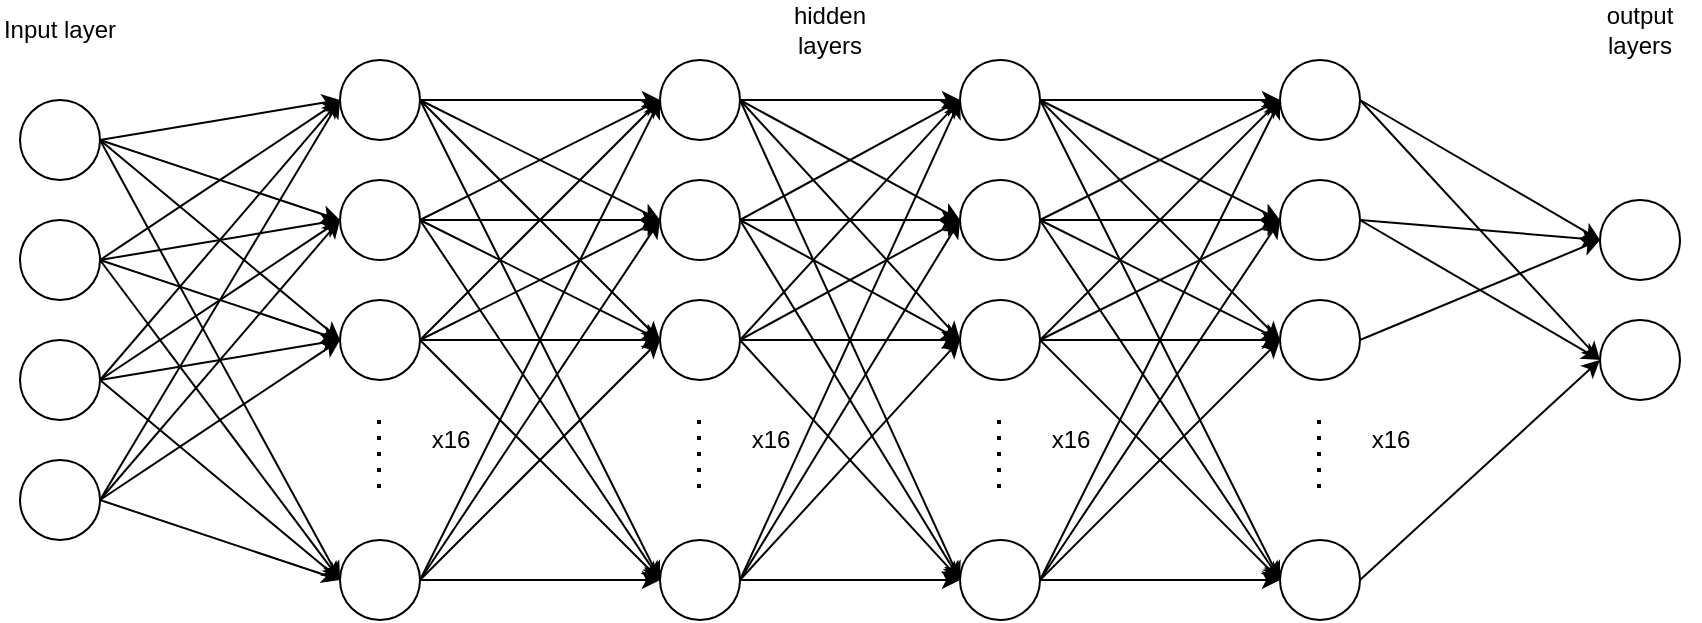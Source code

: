 <mxfile version="15.7.3" type="device"><diagram id="FL0u1TOoSRPYwoN-FKEf" name="Page-1"><mxGraphModel dx="1422" dy="754" grid="1" gridSize="10" guides="1" tooltips="1" connect="1" arrows="1" fold="1" page="1" pageScale="1" pageWidth="850" pageHeight="1100" math="0" shadow="0"><root><mxCell id="0"/><mxCell id="1" parent="0"/><mxCell id="JN6pIF9Hp6iI4DqIHqaq-28" style="edgeStyle=orthogonalEdgeStyle;rounded=0;orthogonalLoop=1;jettySize=auto;html=1;exitX=1;exitY=0.5;exitDx=0;exitDy=0;entryX=0;entryY=0.5;entryDx=0;entryDy=0;" edge="1" parent="1" source="JN6pIF9Hp6iI4DqIHqaq-1" target="JN6pIF9Hp6iI4DqIHqaq-6"><mxGeometry relative="1" as="geometry"/></mxCell><mxCell id="JN6pIF9Hp6iI4DqIHqaq-29" style="rounded=0;orthogonalLoop=1;jettySize=auto;html=1;exitX=1;exitY=0.5;exitDx=0;exitDy=0;entryX=0;entryY=0.5;entryDx=0;entryDy=0;" edge="1" parent="1" source="JN6pIF9Hp6iI4DqIHqaq-1" target="JN6pIF9Hp6iI4DqIHqaq-7"><mxGeometry relative="1" as="geometry"/></mxCell><mxCell id="JN6pIF9Hp6iI4DqIHqaq-30" style="edgeStyle=none;rounded=0;orthogonalLoop=1;jettySize=auto;html=1;exitX=1;exitY=0.5;exitDx=0;exitDy=0;entryX=0;entryY=0.5;entryDx=0;entryDy=0;" edge="1" parent="1" source="JN6pIF9Hp6iI4DqIHqaq-1" target="JN6pIF9Hp6iI4DqIHqaq-8"><mxGeometry relative="1" as="geometry"/></mxCell><mxCell id="JN6pIF9Hp6iI4DqIHqaq-31" style="edgeStyle=none;rounded=0;orthogonalLoop=1;jettySize=auto;html=1;exitX=1;exitY=0.5;exitDx=0;exitDy=0;entryX=0;entryY=0.5;entryDx=0;entryDy=0;" edge="1" parent="1" source="JN6pIF9Hp6iI4DqIHqaq-1" target="JN6pIF9Hp6iI4DqIHqaq-10"><mxGeometry relative="1" as="geometry"/></mxCell><mxCell id="JN6pIF9Hp6iI4DqIHqaq-1" value="" style="ellipse;whiteSpace=wrap;html=1;aspect=fixed;" vertex="1" parent="1"><mxGeometry x="210" y="230" width="40" height="40" as="geometry"/></mxCell><mxCell id="JN6pIF9Hp6iI4DqIHqaq-32" style="edgeStyle=none;rounded=0;orthogonalLoop=1;jettySize=auto;html=1;exitX=1;exitY=0.5;exitDx=0;exitDy=0;entryX=0;entryY=0.5;entryDx=0;entryDy=0;" edge="1" parent="1" source="JN6pIF9Hp6iI4DqIHqaq-2" target="JN6pIF9Hp6iI4DqIHqaq-6"><mxGeometry relative="1" as="geometry"/></mxCell><mxCell id="JN6pIF9Hp6iI4DqIHqaq-33" style="edgeStyle=none;rounded=0;orthogonalLoop=1;jettySize=auto;html=1;exitX=1;exitY=0.5;exitDx=0;exitDy=0;entryX=0;entryY=0.5;entryDx=0;entryDy=0;" edge="1" parent="1" source="JN6pIF9Hp6iI4DqIHqaq-2" target="JN6pIF9Hp6iI4DqIHqaq-7"><mxGeometry relative="1" as="geometry"/></mxCell><mxCell id="JN6pIF9Hp6iI4DqIHqaq-34" style="edgeStyle=none;rounded=0;orthogonalLoop=1;jettySize=auto;html=1;exitX=1;exitY=0.5;exitDx=0;exitDy=0;entryX=0;entryY=0.5;entryDx=0;entryDy=0;" edge="1" parent="1" source="JN6pIF9Hp6iI4DqIHqaq-2" target="JN6pIF9Hp6iI4DqIHqaq-8"><mxGeometry relative="1" as="geometry"/></mxCell><mxCell id="JN6pIF9Hp6iI4DqIHqaq-35" style="edgeStyle=none;rounded=0;orthogonalLoop=1;jettySize=auto;html=1;exitX=1;exitY=0.5;exitDx=0;exitDy=0;entryX=0;entryY=0.5;entryDx=0;entryDy=0;" edge="1" parent="1" source="JN6pIF9Hp6iI4DqIHqaq-2" target="JN6pIF9Hp6iI4DqIHqaq-10"><mxGeometry relative="1" as="geometry"/></mxCell><mxCell id="JN6pIF9Hp6iI4DqIHqaq-2" value="" style="ellipse;whiteSpace=wrap;html=1;aspect=fixed;" vertex="1" parent="1"><mxGeometry x="210" y="290" width="40" height="40" as="geometry"/></mxCell><mxCell id="JN6pIF9Hp6iI4DqIHqaq-36" style="edgeStyle=none;rounded=0;orthogonalLoop=1;jettySize=auto;html=1;exitX=1;exitY=0.5;exitDx=0;exitDy=0;entryX=0;entryY=0.5;entryDx=0;entryDy=0;" edge="1" parent="1" source="JN6pIF9Hp6iI4DqIHqaq-3" target="JN6pIF9Hp6iI4DqIHqaq-6"><mxGeometry relative="1" as="geometry"/></mxCell><mxCell id="JN6pIF9Hp6iI4DqIHqaq-37" style="edgeStyle=none;rounded=0;orthogonalLoop=1;jettySize=auto;html=1;exitX=1;exitY=0.5;exitDx=0;exitDy=0;entryX=0;entryY=0.5;entryDx=0;entryDy=0;" edge="1" parent="1" source="JN6pIF9Hp6iI4DqIHqaq-3" target="JN6pIF9Hp6iI4DqIHqaq-7"><mxGeometry relative="1" as="geometry"/></mxCell><mxCell id="JN6pIF9Hp6iI4DqIHqaq-38" style="edgeStyle=none;rounded=0;orthogonalLoop=1;jettySize=auto;html=1;exitX=1;exitY=0.5;exitDx=0;exitDy=0;entryX=0;entryY=0.5;entryDx=0;entryDy=0;" edge="1" parent="1" source="JN6pIF9Hp6iI4DqIHqaq-3" target="JN6pIF9Hp6iI4DqIHqaq-8"><mxGeometry relative="1" as="geometry"/></mxCell><mxCell id="JN6pIF9Hp6iI4DqIHqaq-39" style="edgeStyle=none;rounded=0;orthogonalLoop=1;jettySize=auto;html=1;exitX=1;exitY=0.5;exitDx=0;exitDy=0;entryX=0;entryY=0.5;entryDx=0;entryDy=0;" edge="1" parent="1" source="JN6pIF9Hp6iI4DqIHqaq-3" target="JN6pIF9Hp6iI4DqIHqaq-10"><mxGeometry relative="1" as="geometry"/></mxCell><mxCell id="JN6pIF9Hp6iI4DqIHqaq-3" value="" style="ellipse;whiteSpace=wrap;html=1;aspect=fixed;" vertex="1" parent="1"><mxGeometry x="210" y="350" width="40" height="40" as="geometry"/></mxCell><mxCell id="JN6pIF9Hp6iI4DqIHqaq-4" value="" style="endArrow=none;dashed=1;html=1;dashPattern=1 3;strokeWidth=2;rounded=0;" edge="1" parent="1"><mxGeometry width="50" height="50" relative="1" as="geometry"><mxPoint x="229.5" y="410" as="sourcePoint"/><mxPoint x="229.5" y="450" as="targetPoint"/></mxGeometry></mxCell><mxCell id="JN6pIF9Hp6iI4DqIHqaq-40" style="edgeStyle=none;rounded=0;orthogonalLoop=1;jettySize=auto;html=1;exitX=1;exitY=0.5;exitDx=0;exitDy=0;entryX=0;entryY=0.5;entryDx=0;entryDy=0;" edge="1" parent="1" source="JN6pIF9Hp6iI4DqIHqaq-5" target="JN6pIF9Hp6iI4DqIHqaq-6"><mxGeometry relative="1" as="geometry"/></mxCell><mxCell id="JN6pIF9Hp6iI4DqIHqaq-41" style="edgeStyle=none;rounded=0;orthogonalLoop=1;jettySize=auto;html=1;exitX=1;exitY=0.5;exitDx=0;exitDy=0;entryX=0;entryY=0.5;entryDx=0;entryDy=0;" edge="1" parent="1" source="JN6pIF9Hp6iI4DqIHqaq-5" target="JN6pIF9Hp6iI4DqIHqaq-7"><mxGeometry relative="1" as="geometry"/></mxCell><mxCell id="JN6pIF9Hp6iI4DqIHqaq-42" style="edgeStyle=none;rounded=0;orthogonalLoop=1;jettySize=auto;html=1;exitX=1;exitY=0.5;exitDx=0;exitDy=0;entryX=0;entryY=0.5;entryDx=0;entryDy=0;" edge="1" parent="1" source="JN6pIF9Hp6iI4DqIHqaq-5" target="JN6pIF9Hp6iI4DqIHqaq-8"><mxGeometry relative="1" as="geometry"/></mxCell><mxCell id="JN6pIF9Hp6iI4DqIHqaq-43" style="edgeStyle=none;rounded=0;orthogonalLoop=1;jettySize=auto;html=1;exitX=1;exitY=0.5;exitDx=0;exitDy=0;entryX=0;entryY=0.5;entryDx=0;entryDy=0;" edge="1" parent="1" source="JN6pIF9Hp6iI4DqIHqaq-5" target="JN6pIF9Hp6iI4DqIHqaq-10"><mxGeometry relative="1" as="geometry"/></mxCell><mxCell id="JN6pIF9Hp6iI4DqIHqaq-5" value="" style="ellipse;whiteSpace=wrap;html=1;aspect=fixed;" vertex="1" parent="1"><mxGeometry x="210" y="470" width="40" height="40" as="geometry"/></mxCell><mxCell id="JN6pIF9Hp6iI4DqIHqaq-104" style="edgeStyle=none;rounded=0;orthogonalLoop=1;jettySize=auto;html=1;exitX=1;exitY=0.5;exitDx=0;exitDy=0;entryX=0;entryY=0.5;entryDx=0;entryDy=0;" edge="1" parent="1" source="JN6pIF9Hp6iI4DqIHqaq-6" target="JN6pIF9Hp6iI4DqIHqaq-80"><mxGeometry relative="1" as="geometry"/></mxCell><mxCell id="JN6pIF9Hp6iI4DqIHqaq-106" style="edgeStyle=none;rounded=0;orthogonalLoop=1;jettySize=auto;html=1;exitX=1;exitY=0.5;exitDx=0;exitDy=0;entryX=0;entryY=0.5;entryDx=0;entryDy=0;" edge="1" parent="1" source="JN6pIF9Hp6iI4DqIHqaq-6" target="JN6pIF9Hp6iI4DqIHqaq-85"><mxGeometry relative="1" as="geometry"/></mxCell><mxCell id="JN6pIF9Hp6iI4DqIHqaq-107" style="edgeStyle=none;rounded=0;orthogonalLoop=1;jettySize=auto;html=1;exitX=1;exitY=0.5;exitDx=0;exitDy=0;entryX=0;entryY=0.5;entryDx=0;entryDy=0;" edge="1" parent="1" source="JN6pIF9Hp6iI4DqIHqaq-6" target="JN6pIF9Hp6iI4DqIHqaq-90"><mxGeometry relative="1" as="geometry"/></mxCell><mxCell id="JN6pIF9Hp6iI4DqIHqaq-108" style="edgeStyle=none;rounded=0;orthogonalLoop=1;jettySize=auto;html=1;exitX=1;exitY=0.5;exitDx=0;exitDy=0;entryX=0;entryY=0.5;entryDx=0;entryDy=0;" edge="1" parent="1" source="JN6pIF9Hp6iI4DqIHqaq-6" target="JN6pIF9Hp6iI4DqIHqaq-96"><mxGeometry relative="1" as="geometry"/></mxCell><mxCell id="JN6pIF9Hp6iI4DqIHqaq-6" value="" style="ellipse;whiteSpace=wrap;html=1;aspect=fixed;" vertex="1" parent="1"><mxGeometry x="370" y="230" width="40" height="40" as="geometry"/></mxCell><mxCell id="JN6pIF9Hp6iI4DqIHqaq-109" style="edgeStyle=none;rounded=0;orthogonalLoop=1;jettySize=auto;html=1;exitX=1;exitY=0.5;exitDx=0;exitDy=0;entryX=0;entryY=0.5;entryDx=0;entryDy=0;" edge="1" parent="1" source="JN6pIF9Hp6iI4DqIHqaq-7" target="JN6pIF9Hp6iI4DqIHqaq-80"><mxGeometry relative="1" as="geometry"/></mxCell><mxCell id="JN6pIF9Hp6iI4DqIHqaq-110" style="edgeStyle=none;rounded=0;orthogonalLoop=1;jettySize=auto;html=1;exitX=1;exitY=0.5;exitDx=0;exitDy=0;entryX=0;entryY=0.5;entryDx=0;entryDy=0;" edge="1" parent="1" source="JN6pIF9Hp6iI4DqIHqaq-7" target="JN6pIF9Hp6iI4DqIHqaq-85"><mxGeometry relative="1" as="geometry"/></mxCell><mxCell id="JN6pIF9Hp6iI4DqIHqaq-111" style="edgeStyle=none;rounded=0;orthogonalLoop=1;jettySize=auto;html=1;exitX=1;exitY=0.5;exitDx=0;exitDy=0;entryX=0;entryY=0.5;entryDx=0;entryDy=0;" edge="1" parent="1" source="JN6pIF9Hp6iI4DqIHqaq-7" target="JN6pIF9Hp6iI4DqIHqaq-90"><mxGeometry relative="1" as="geometry"/></mxCell><mxCell id="JN6pIF9Hp6iI4DqIHqaq-112" style="edgeStyle=none;rounded=0;orthogonalLoop=1;jettySize=auto;html=1;exitX=1;exitY=0.5;exitDx=0;exitDy=0;entryX=0;entryY=0.5;entryDx=0;entryDy=0;" edge="1" parent="1" source="JN6pIF9Hp6iI4DqIHqaq-7" target="JN6pIF9Hp6iI4DqIHqaq-96"><mxGeometry relative="1" as="geometry"/></mxCell><mxCell id="JN6pIF9Hp6iI4DqIHqaq-7" value="" style="ellipse;whiteSpace=wrap;html=1;aspect=fixed;" vertex="1" parent="1"><mxGeometry x="370" y="290" width="40" height="40" as="geometry"/></mxCell><mxCell id="JN6pIF9Hp6iI4DqIHqaq-113" style="edgeStyle=none;rounded=0;orthogonalLoop=1;jettySize=auto;html=1;exitX=1;exitY=0.5;exitDx=0;exitDy=0;entryX=0;entryY=0.5;entryDx=0;entryDy=0;" edge="1" parent="1" source="JN6pIF9Hp6iI4DqIHqaq-8" target="JN6pIF9Hp6iI4DqIHqaq-80"><mxGeometry relative="1" as="geometry"/></mxCell><mxCell id="JN6pIF9Hp6iI4DqIHqaq-114" style="edgeStyle=none;rounded=0;orthogonalLoop=1;jettySize=auto;html=1;exitX=1;exitY=0.5;exitDx=0;exitDy=0;entryX=0;entryY=0.5;entryDx=0;entryDy=0;" edge="1" parent="1" source="JN6pIF9Hp6iI4DqIHqaq-8" target="JN6pIF9Hp6iI4DqIHqaq-85"><mxGeometry relative="1" as="geometry"/></mxCell><mxCell id="JN6pIF9Hp6iI4DqIHqaq-115" style="edgeStyle=none;rounded=0;orthogonalLoop=1;jettySize=auto;html=1;exitX=1;exitY=0.5;exitDx=0;exitDy=0;entryX=0;entryY=0.5;entryDx=0;entryDy=0;" edge="1" parent="1" source="JN6pIF9Hp6iI4DqIHqaq-8" target="JN6pIF9Hp6iI4DqIHqaq-90"><mxGeometry relative="1" as="geometry"/></mxCell><mxCell id="JN6pIF9Hp6iI4DqIHqaq-116" style="edgeStyle=none;rounded=0;orthogonalLoop=1;jettySize=auto;html=1;exitX=1;exitY=0.5;exitDx=0;exitDy=0;entryX=0;entryY=0.5;entryDx=0;entryDy=0;" edge="1" parent="1" source="JN6pIF9Hp6iI4DqIHqaq-8" target="JN6pIF9Hp6iI4DqIHqaq-96"><mxGeometry relative="1" as="geometry"/></mxCell><mxCell id="JN6pIF9Hp6iI4DqIHqaq-8" value="" style="ellipse;whiteSpace=wrap;html=1;aspect=fixed;" vertex="1" parent="1"><mxGeometry x="370" y="350" width="40" height="40" as="geometry"/></mxCell><mxCell id="JN6pIF9Hp6iI4DqIHqaq-9" value="" style="endArrow=none;dashed=1;html=1;dashPattern=1 3;strokeWidth=2;rounded=0;" edge="1" parent="1"><mxGeometry width="50" height="50" relative="1" as="geometry"><mxPoint x="389.5" y="410" as="sourcePoint"/><mxPoint x="389.5" y="450" as="targetPoint"/></mxGeometry></mxCell><mxCell id="JN6pIF9Hp6iI4DqIHqaq-117" style="edgeStyle=none;rounded=0;orthogonalLoop=1;jettySize=auto;html=1;exitX=1;exitY=0.5;exitDx=0;exitDy=0;entryX=0;entryY=0.5;entryDx=0;entryDy=0;" edge="1" parent="1" source="JN6pIF9Hp6iI4DqIHqaq-10" target="JN6pIF9Hp6iI4DqIHqaq-80"><mxGeometry relative="1" as="geometry"/></mxCell><mxCell id="JN6pIF9Hp6iI4DqIHqaq-118" style="edgeStyle=none;rounded=0;orthogonalLoop=1;jettySize=auto;html=1;exitX=1;exitY=0.5;exitDx=0;exitDy=0;entryX=0;entryY=0.5;entryDx=0;entryDy=0;" edge="1" parent="1" source="JN6pIF9Hp6iI4DqIHqaq-10" target="JN6pIF9Hp6iI4DqIHqaq-85"><mxGeometry relative="1" as="geometry"/></mxCell><mxCell id="JN6pIF9Hp6iI4DqIHqaq-119" style="edgeStyle=none;rounded=0;orthogonalLoop=1;jettySize=auto;html=1;exitX=1;exitY=0.5;exitDx=0;exitDy=0;entryX=0;entryY=0.5;entryDx=0;entryDy=0;" edge="1" parent="1" source="JN6pIF9Hp6iI4DqIHqaq-10" target="JN6pIF9Hp6iI4DqIHqaq-90"><mxGeometry relative="1" as="geometry"/></mxCell><mxCell id="JN6pIF9Hp6iI4DqIHqaq-120" style="edgeStyle=none;rounded=0;orthogonalLoop=1;jettySize=auto;html=1;exitX=1;exitY=0.5;exitDx=0;exitDy=0;entryX=0;entryY=0.5;entryDx=0;entryDy=0;" edge="1" parent="1" source="JN6pIF9Hp6iI4DqIHqaq-10" target="JN6pIF9Hp6iI4DqIHqaq-96"><mxGeometry relative="1" as="geometry"/></mxCell><mxCell id="JN6pIF9Hp6iI4DqIHqaq-10" value="" style="ellipse;whiteSpace=wrap;html=1;aspect=fixed;" vertex="1" parent="1"><mxGeometry x="370" y="470" width="40" height="40" as="geometry"/></mxCell><mxCell id="JN6pIF9Hp6iI4DqIHqaq-11" value="x16" style="text;html=1;align=center;verticalAlign=middle;resizable=0;points=[];autosize=1;strokeColor=none;fillColor=none;" vertex="1" parent="1"><mxGeometry x="250" y="410" width="30" height="20" as="geometry"/></mxCell><mxCell id="JN6pIF9Hp6iI4DqIHqaq-12" value="x16" style="text;html=1;align=center;verticalAlign=middle;resizable=0;points=[];autosize=1;strokeColor=none;fillColor=none;" vertex="1" parent="1"><mxGeometry x="410" y="410" width="30" height="20" as="geometry"/></mxCell><mxCell id="JN6pIF9Hp6iI4DqIHqaq-44" value="" style="ellipse;whiteSpace=wrap;html=1;aspect=fixed;" vertex="1" parent="1"><mxGeometry x="840" y="300" width="40" height="40" as="geometry"/></mxCell><mxCell id="JN6pIF9Hp6iI4DqIHqaq-53" style="edgeStyle=none;rounded=0;orthogonalLoop=1;jettySize=auto;html=1;exitX=1;exitY=0.5;exitDx=0;exitDy=0;entryX=0;entryY=0.5;entryDx=0;entryDy=0;" edge="1" parent="1" source="JN6pIF9Hp6iI4DqIHqaq-49" target="JN6pIF9Hp6iI4DqIHqaq-1"><mxGeometry relative="1" as="geometry"/></mxCell><mxCell id="JN6pIF9Hp6iI4DqIHqaq-54" style="edgeStyle=none;rounded=0;orthogonalLoop=1;jettySize=auto;html=1;exitX=1;exitY=0.5;exitDx=0;exitDy=0;entryX=0;entryY=0.5;entryDx=0;entryDy=0;" edge="1" parent="1" source="JN6pIF9Hp6iI4DqIHqaq-49" target="JN6pIF9Hp6iI4DqIHqaq-2"><mxGeometry relative="1" as="geometry"/></mxCell><mxCell id="JN6pIF9Hp6iI4DqIHqaq-55" style="edgeStyle=none;rounded=0;orthogonalLoop=1;jettySize=auto;html=1;exitX=1;exitY=0.5;exitDx=0;exitDy=0;entryX=0;entryY=0.5;entryDx=0;entryDy=0;" edge="1" parent="1" source="JN6pIF9Hp6iI4DqIHqaq-49" target="JN6pIF9Hp6iI4DqIHqaq-3"><mxGeometry relative="1" as="geometry"/></mxCell><mxCell id="JN6pIF9Hp6iI4DqIHqaq-56" style="edgeStyle=none;rounded=0;orthogonalLoop=1;jettySize=auto;html=1;exitX=1;exitY=0.5;exitDx=0;exitDy=0;entryX=0;entryY=0.5;entryDx=0;entryDy=0;" edge="1" parent="1" source="JN6pIF9Hp6iI4DqIHqaq-49" target="JN6pIF9Hp6iI4DqIHqaq-5"><mxGeometry relative="1" as="geometry"/></mxCell><mxCell id="JN6pIF9Hp6iI4DqIHqaq-49" value="" style="ellipse;whiteSpace=wrap;html=1;aspect=fixed;" vertex="1" parent="1"><mxGeometry x="50" y="250" width="40" height="40" as="geometry"/></mxCell><mxCell id="JN6pIF9Hp6iI4DqIHqaq-57" style="edgeStyle=none;rounded=0;orthogonalLoop=1;jettySize=auto;html=1;exitX=1;exitY=0.5;exitDx=0;exitDy=0;entryX=0;entryY=0.5;entryDx=0;entryDy=0;" edge="1" parent="1" source="JN6pIF9Hp6iI4DqIHqaq-50" target="JN6pIF9Hp6iI4DqIHqaq-1"><mxGeometry relative="1" as="geometry"/></mxCell><mxCell id="JN6pIF9Hp6iI4DqIHqaq-58" style="edgeStyle=none;rounded=0;orthogonalLoop=1;jettySize=auto;html=1;exitX=1;exitY=0.5;exitDx=0;exitDy=0;entryX=0;entryY=0.5;entryDx=0;entryDy=0;" edge="1" parent="1" source="JN6pIF9Hp6iI4DqIHqaq-50" target="JN6pIF9Hp6iI4DqIHqaq-2"><mxGeometry relative="1" as="geometry"/></mxCell><mxCell id="JN6pIF9Hp6iI4DqIHqaq-59" style="edgeStyle=none;rounded=0;orthogonalLoop=1;jettySize=auto;html=1;exitX=1;exitY=0.5;exitDx=0;exitDy=0;entryX=0;entryY=0.5;entryDx=0;entryDy=0;" edge="1" parent="1" source="JN6pIF9Hp6iI4DqIHqaq-50" target="JN6pIF9Hp6iI4DqIHqaq-3"><mxGeometry relative="1" as="geometry"/></mxCell><mxCell id="JN6pIF9Hp6iI4DqIHqaq-60" style="edgeStyle=none;rounded=0;orthogonalLoop=1;jettySize=auto;html=1;exitX=1;exitY=0.5;exitDx=0;exitDy=0;entryX=0;entryY=0.5;entryDx=0;entryDy=0;" edge="1" parent="1" source="JN6pIF9Hp6iI4DqIHqaq-50" target="JN6pIF9Hp6iI4DqIHqaq-5"><mxGeometry relative="1" as="geometry"/></mxCell><mxCell id="JN6pIF9Hp6iI4DqIHqaq-50" value="" style="ellipse;whiteSpace=wrap;html=1;aspect=fixed;" vertex="1" parent="1"><mxGeometry x="50" y="310" width="40" height="40" as="geometry"/></mxCell><mxCell id="JN6pIF9Hp6iI4DqIHqaq-61" style="edgeStyle=none;rounded=0;orthogonalLoop=1;jettySize=auto;html=1;exitX=1;exitY=0.5;exitDx=0;exitDy=0;entryX=0;entryY=0.5;entryDx=0;entryDy=0;" edge="1" parent="1" source="JN6pIF9Hp6iI4DqIHqaq-51" target="JN6pIF9Hp6iI4DqIHqaq-1"><mxGeometry relative="1" as="geometry"/></mxCell><mxCell id="JN6pIF9Hp6iI4DqIHqaq-62" style="edgeStyle=none;rounded=0;orthogonalLoop=1;jettySize=auto;html=1;exitX=1;exitY=0.5;exitDx=0;exitDy=0;entryX=0;entryY=0.5;entryDx=0;entryDy=0;" edge="1" parent="1" source="JN6pIF9Hp6iI4DqIHqaq-51" target="JN6pIF9Hp6iI4DqIHqaq-2"><mxGeometry relative="1" as="geometry"/></mxCell><mxCell id="JN6pIF9Hp6iI4DqIHqaq-63" style="edgeStyle=none;rounded=0;orthogonalLoop=1;jettySize=auto;html=1;exitX=1;exitY=0.5;exitDx=0;exitDy=0;entryX=0;entryY=0.5;entryDx=0;entryDy=0;" edge="1" parent="1" source="JN6pIF9Hp6iI4DqIHqaq-51" target="JN6pIF9Hp6iI4DqIHqaq-3"><mxGeometry relative="1" as="geometry"/></mxCell><mxCell id="JN6pIF9Hp6iI4DqIHqaq-64" style="edgeStyle=none;rounded=0;orthogonalLoop=1;jettySize=auto;html=1;exitX=1;exitY=0.5;exitDx=0;exitDy=0;entryX=0;entryY=0.5;entryDx=0;entryDy=0;" edge="1" parent="1" source="JN6pIF9Hp6iI4DqIHqaq-51" target="JN6pIF9Hp6iI4DqIHqaq-5"><mxGeometry relative="1" as="geometry"/></mxCell><mxCell id="JN6pIF9Hp6iI4DqIHqaq-51" value="" style="ellipse;whiteSpace=wrap;html=1;aspect=fixed;" vertex="1" parent="1"><mxGeometry x="50" y="370" width="40" height="40" as="geometry"/></mxCell><mxCell id="JN6pIF9Hp6iI4DqIHqaq-65" style="edgeStyle=none;rounded=0;orthogonalLoop=1;jettySize=auto;html=1;exitX=1;exitY=0.5;exitDx=0;exitDy=0;entryX=0;entryY=0.5;entryDx=0;entryDy=0;" edge="1" parent="1" source="JN6pIF9Hp6iI4DqIHqaq-52" target="JN6pIF9Hp6iI4DqIHqaq-1"><mxGeometry relative="1" as="geometry"/></mxCell><mxCell id="JN6pIF9Hp6iI4DqIHqaq-66" style="edgeStyle=none;rounded=0;orthogonalLoop=1;jettySize=auto;html=1;exitX=1;exitY=0.5;exitDx=0;exitDy=0;entryX=0;entryY=0.5;entryDx=0;entryDy=0;" edge="1" parent="1" source="JN6pIF9Hp6iI4DqIHqaq-52" target="JN6pIF9Hp6iI4DqIHqaq-2"><mxGeometry relative="1" as="geometry"/></mxCell><mxCell id="JN6pIF9Hp6iI4DqIHqaq-67" style="edgeStyle=none;rounded=0;orthogonalLoop=1;jettySize=auto;html=1;exitX=1;exitY=0.5;exitDx=0;exitDy=0;entryX=0;entryY=0.5;entryDx=0;entryDy=0;" edge="1" parent="1" source="JN6pIF9Hp6iI4DqIHqaq-52" target="JN6pIF9Hp6iI4DqIHqaq-3"><mxGeometry relative="1" as="geometry"/></mxCell><mxCell id="JN6pIF9Hp6iI4DqIHqaq-68" style="edgeStyle=none;rounded=0;orthogonalLoop=1;jettySize=auto;html=1;exitX=1;exitY=0.5;exitDx=0;exitDy=0;entryX=0;entryY=0.5;entryDx=0;entryDy=0;" edge="1" parent="1" source="JN6pIF9Hp6iI4DqIHqaq-52" target="JN6pIF9Hp6iI4DqIHqaq-5"><mxGeometry relative="1" as="geometry"/></mxCell><mxCell id="JN6pIF9Hp6iI4DqIHqaq-52" value="" style="ellipse;whiteSpace=wrap;html=1;aspect=fixed;" vertex="1" parent="1"><mxGeometry x="50" y="430" width="40" height="40" as="geometry"/></mxCell><mxCell id="JN6pIF9Hp6iI4DqIHqaq-69" value="Input layer" style="text;html=1;strokeColor=none;fillColor=none;align=center;verticalAlign=middle;whiteSpace=wrap;rounded=0;" vertex="1" parent="1"><mxGeometry x="40" y="200" width="60" height="30" as="geometry"/></mxCell><mxCell id="JN6pIF9Hp6iI4DqIHqaq-70" value="hidden layers" style="text;html=1;strokeColor=none;fillColor=none;align=center;verticalAlign=middle;whiteSpace=wrap;rounded=0;" vertex="1" parent="1"><mxGeometry x="425" y="200" width="60" height="30" as="geometry"/></mxCell><mxCell id="JN6pIF9Hp6iI4DqIHqaq-71" value="output layers" style="text;html=1;strokeColor=none;fillColor=none;align=center;verticalAlign=middle;whiteSpace=wrap;rounded=0;" vertex="1" parent="1"><mxGeometry x="830" y="200" width="60" height="30" as="geometry"/></mxCell><mxCell id="JN6pIF9Hp6iI4DqIHqaq-72" value="" style="ellipse;whiteSpace=wrap;html=1;aspect=fixed;" vertex="1" parent="1"><mxGeometry x="840" y="360" width="40" height="40" as="geometry"/></mxCell><mxCell id="JN6pIF9Hp6iI4DqIHqaq-76" style="edgeStyle=orthogonalEdgeStyle;rounded=0;orthogonalLoop=1;jettySize=auto;html=1;exitX=1;exitY=0.5;exitDx=0;exitDy=0;entryX=0;entryY=0.5;entryDx=0;entryDy=0;" edge="1" parent="1" source="JN6pIF9Hp6iI4DqIHqaq-80" target="JN6pIF9Hp6iI4DqIHqaq-97"><mxGeometry relative="1" as="geometry"/></mxCell><mxCell id="JN6pIF9Hp6iI4DqIHqaq-77" style="rounded=0;orthogonalLoop=1;jettySize=auto;html=1;exitX=1;exitY=0.5;exitDx=0;exitDy=0;entryX=0;entryY=0.5;entryDx=0;entryDy=0;" edge="1" parent="1" source="JN6pIF9Hp6iI4DqIHqaq-80" target="JN6pIF9Hp6iI4DqIHqaq-98"><mxGeometry relative="1" as="geometry"/></mxCell><mxCell id="JN6pIF9Hp6iI4DqIHqaq-78" style="edgeStyle=none;rounded=0;orthogonalLoop=1;jettySize=auto;html=1;exitX=1;exitY=0.5;exitDx=0;exitDy=0;entryX=0;entryY=0.5;entryDx=0;entryDy=0;" edge="1" parent="1" source="JN6pIF9Hp6iI4DqIHqaq-80" target="JN6pIF9Hp6iI4DqIHqaq-99"><mxGeometry relative="1" as="geometry"/></mxCell><mxCell id="JN6pIF9Hp6iI4DqIHqaq-79" style="edgeStyle=none;rounded=0;orthogonalLoop=1;jettySize=auto;html=1;exitX=1;exitY=0.5;exitDx=0;exitDy=0;entryX=0;entryY=0.5;entryDx=0;entryDy=0;" edge="1" parent="1" source="JN6pIF9Hp6iI4DqIHqaq-80" target="JN6pIF9Hp6iI4DqIHqaq-101"><mxGeometry relative="1" as="geometry"/></mxCell><mxCell id="JN6pIF9Hp6iI4DqIHqaq-80" value="" style="ellipse;whiteSpace=wrap;html=1;aspect=fixed;" vertex="1" parent="1"><mxGeometry x="520" y="230" width="40" height="40" as="geometry"/></mxCell><mxCell id="JN6pIF9Hp6iI4DqIHqaq-81" style="edgeStyle=none;rounded=0;orthogonalLoop=1;jettySize=auto;html=1;exitX=1;exitY=0.5;exitDx=0;exitDy=0;entryX=0;entryY=0.5;entryDx=0;entryDy=0;" edge="1" parent="1" source="JN6pIF9Hp6iI4DqIHqaq-85" target="JN6pIF9Hp6iI4DqIHqaq-97"><mxGeometry relative="1" as="geometry"/></mxCell><mxCell id="JN6pIF9Hp6iI4DqIHqaq-82" style="edgeStyle=none;rounded=0;orthogonalLoop=1;jettySize=auto;html=1;exitX=1;exitY=0.5;exitDx=0;exitDy=0;entryX=0;entryY=0.5;entryDx=0;entryDy=0;" edge="1" parent="1" source="JN6pIF9Hp6iI4DqIHqaq-85" target="JN6pIF9Hp6iI4DqIHqaq-98"><mxGeometry relative="1" as="geometry"/></mxCell><mxCell id="JN6pIF9Hp6iI4DqIHqaq-83" style="edgeStyle=none;rounded=0;orthogonalLoop=1;jettySize=auto;html=1;exitX=1;exitY=0.5;exitDx=0;exitDy=0;entryX=0;entryY=0.5;entryDx=0;entryDy=0;" edge="1" parent="1" source="JN6pIF9Hp6iI4DqIHqaq-85" target="JN6pIF9Hp6iI4DqIHqaq-99"><mxGeometry relative="1" as="geometry"/></mxCell><mxCell id="JN6pIF9Hp6iI4DqIHqaq-84" style="edgeStyle=none;rounded=0;orthogonalLoop=1;jettySize=auto;html=1;exitX=1;exitY=0.5;exitDx=0;exitDy=0;entryX=0;entryY=0.5;entryDx=0;entryDy=0;" edge="1" parent="1" source="JN6pIF9Hp6iI4DqIHqaq-85" target="JN6pIF9Hp6iI4DqIHqaq-101"><mxGeometry relative="1" as="geometry"/></mxCell><mxCell id="JN6pIF9Hp6iI4DqIHqaq-85" value="" style="ellipse;whiteSpace=wrap;html=1;aspect=fixed;" vertex="1" parent="1"><mxGeometry x="520" y="290" width="40" height="40" as="geometry"/></mxCell><mxCell id="JN6pIF9Hp6iI4DqIHqaq-86" style="edgeStyle=none;rounded=0;orthogonalLoop=1;jettySize=auto;html=1;exitX=1;exitY=0.5;exitDx=0;exitDy=0;entryX=0;entryY=0.5;entryDx=0;entryDy=0;" edge="1" parent="1" source="JN6pIF9Hp6iI4DqIHqaq-90" target="JN6pIF9Hp6iI4DqIHqaq-97"><mxGeometry relative="1" as="geometry"/></mxCell><mxCell id="JN6pIF9Hp6iI4DqIHqaq-87" style="edgeStyle=none;rounded=0;orthogonalLoop=1;jettySize=auto;html=1;exitX=1;exitY=0.5;exitDx=0;exitDy=0;entryX=0;entryY=0.5;entryDx=0;entryDy=0;" edge="1" parent="1" source="JN6pIF9Hp6iI4DqIHqaq-90" target="JN6pIF9Hp6iI4DqIHqaq-98"><mxGeometry relative="1" as="geometry"/></mxCell><mxCell id="JN6pIF9Hp6iI4DqIHqaq-88" style="edgeStyle=none;rounded=0;orthogonalLoop=1;jettySize=auto;html=1;exitX=1;exitY=0.5;exitDx=0;exitDy=0;entryX=0;entryY=0.5;entryDx=0;entryDy=0;" edge="1" parent="1" source="JN6pIF9Hp6iI4DqIHqaq-90" target="JN6pIF9Hp6iI4DqIHqaq-99"><mxGeometry relative="1" as="geometry"/></mxCell><mxCell id="JN6pIF9Hp6iI4DqIHqaq-89" style="edgeStyle=none;rounded=0;orthogonalLoop=1;jettySize=auto;html=1;exitX=1;exitY=0.5;exitDx=0;exitDy=0;entryX=0;entryY=0.5;entryDx=0;entryDy=0;" edge="1" parent="1" source="JN6pIF9Hp6iI4DqIHqaq-90" target="JN6pIF9Hp6iI4DqIHqaq-101"><mxGeometry relative="1" as="geometry"/></mxCell><mxCell id="JN6pIF9Hp6iI4DqIHqaq-90" value="" style="ellipse;whiteSpace=wrap;html=1;aspect=fixed;" vertex="1" parent="1"><mxGeometry x="520" y="350" width="40" height="40" as="geometry"/></mxCell><mxCell id="JN6pIF9Hp6iI4DqIHqaq-91" value="" style="endArrow=none;dashed=1;html=1;dashPattern=1 3;strokeWidth=2;rounded=0;" edge="1" parent="1"><mxGeometry width="50" height="50" relative="1" as="geometry"><mxPoint x="539.5" y="410" as="sourcePoint"/><mxPoint x="539.5" y="450" as="targetPoint"/></mxGeometry></mxCell><mxCell id="JN6pIF9Hp6iI4DqIHqaq-92" style="edgeStyle=none;rounded=0;orthogonalLoop=1;jettySize=auto;html=1;exitX=1;exitY=0.5;exitDx=0;exitDy=0;entryX=0;entryY=0.5;entryDx=0;entryDy=0;" edge="1" parent="1" source="JN6pIF9Hp6iI4DqIHqaq-96" target="JN6pIF9Hp6iI4DqIHqaq-97"><mxGeometry relative="1" as="geometry"/></mxCell><mxCell id="JN6pIF9Hp6iI4DqIHqaq-93" style="edgeStyle=none;rounded=0;orthogonalLoop=1;jettySize=auto;html=1;exitX=1;exitY=0.5;exitDx=0;exitDy=0;entryX=0;entryY=0.5;entryDx=0;entryDy=0;" edge="1" parent="1" source="JN6pIF9Hp6iI4DqIHqaq-96" target="JN6pIF9Hp6iI4DqIHqaq-98"><mxGeometry relative="1" as="geometry"/></mxCell><mxCell id="JN6pIF9Hp6iI4DqIHqaq-94" style="edgeStyle=none;rounded=0;orthogonalLoop=1;jettySize=auto;html=1;exitX=1;exitY=0.5;exitDx=0;exitDy=0;entryX=0;entryY=0.5;entryDx=0;entryDy=0;" edge="1" parent="1" source="JN6pIF9Hp6iI4DqIHqaq-96" target="JN6pIF9Hp6iI4DqIHqaq-99"><mxGeometry relative="1" as="geometry"/></mxCell><mxCell id="JN6pIF9Hp6iI4DqIHqaq-95" style="edgeStyle=none;rounded=0;orthogonalLoop=1;jettySize=auto;html=1;exitX=1;exitY=0.5;exitDx=0;exitDy=0;entryX=0;entryY=0.5;entryDx=0;entryDy=0;" edge="1" parent="1" source="JN6pIF9Hp6iI4DqIHqaq-96" target="JN6pIF9Hp6iI4DqIHqaq-101"><mxGeometry relative="1" as="geometry"/></mxCell><mxCell id="JN6pIF9Hp6iI4DqIHqaq-96" value="" style="ellipse;whiteSpace=wrap;html=1;aspect=fixed;" vertex="1" parent="1"><mxGeometry x="520" y="470" width="40" height="40" as="geometry"/></mxCell><mxCell id="JN6pIF9Hp6iI4DqIHqaq-121" style="edgeStyle=none;rounded=0;orthogonalLoop=1;jettySize=auto;html=1;exitX=1;exitY=0.5;exitDx=0;exitDy=0;entryX=0;entryY=0.5;entryDx=0;entryDy=0;" edge="1" parent="1" source="JN6pIF9Hp6iI4DqIHqaq-97" target="JN6pIF9Hp6iI4DqIHqaq-44"><mxGeometry relative="1" as="geometry"/></mxCell><mxCell id="JN6pIF9Hp6iI4DqIHqaq-122" style="edgeStyle=none;rounded=0;orthogonalLoop=1;jettySize=auto;html=1;exitX=1;exitY=0.5;exitDx=0;exitDy=0;entryX=0;entryY=0.5;entryDx=0;entryDy=0;" edge="1" parent="1" source="JN6pIF9Hp6iI4DqIHqaq-97" target="JN6pIF9Hp6iI4DqIHqaq-72"><mxGeometry relative="1" as="geometry"/></mxCell><mxCell id="JN6pIF9Hp6iI4DqIHqaq-97" value="" style="ellipse;whiteSpace=wrap;html=1;aspect=fixed;" vertex="1" parent="1"><mxGeometry x="680" y="230" width="40" height="40" as="geometry"/></mxCell><mxCell id="JN6pIF9Hp6iI4DqIHqaq-124" style="edgeStyle=none;rounded=0;orthogonalLoop=1;jettySize=auto;html=1;exitX=1;exitY=0.5;exitDx=0;exitDy=0;entryX=0;entryY=0.5;entryDx=0;entryDy=0;" edge="1" parent="1" source="JN6pIF9Hp6iI4DqIHqaq-98" target="JN6pIF9Hp6iI4DqIHqaq-44"><mxGeometry relative="1" as="geometry"/></mxCell><mxCell id="JN6pIF9Hp6iI4DqIHqaq-125" style="edgeStyle=none;rounded=0;orthogonalLoop=1;jettySize=auto;html=1;exitX=1;exitY=0.5;exitDx=0;exitDy=0;entryX=0;entryY=0.5;entryDx=0;entryDy=0;" edge="1" parent="1" source="JN6pIF9Hp6iI4DqIHqaq-98" target="JN6pIF9Hp6iI4DqIHqaq-72"><mxGeometry relative="1" as="geometry"/></mxCell><mxCell id="JN6pIF9Hp6iI4DqIHqaq-98" value="" style="ellipse;whiteSpace=wrap;html=1;aspect=fixed;" vertex="1" parent="1"><mxGeometry x="680" y="290" width="40" height="40" as="geometry"/></mxCell><mxCell id="JN6pIF9Hp6iI4DqIHqaq-126" style="edgeStyle=none;rounded=0;orthogonalLoop=1;jettySize=auto;html=1;exitX=1;exitY=0.5;exitDx=0;exitDy=0;entryX=0;entryY=0.5;entryDx=0;entryDy=0;" edge="1" parent="1" source="JN6pIF9Hp6iI4DqIHqaq-99" target="JN6pIF9Hp6iI4DqIHqaq-44"><mxGeometry relative="1" as="geometry"/></mxCell><mxCell id="JN6pIF9Hp6iI4DqIHqaq-99" value="" style="ellipse;whiteSpace=wrap;html=1;aspect=fixed;" vertex="1" parent="1"><mxGeometry x="680" y="350" width="40" height="40" as="geometry"/></mxCell><mxCell id="JN6pIF9Hp6iI4DqIHqaq-100" value="" style="endArrow=none;dashed=1;html=1;dashPattern=1 3;strokeWidth=2;rounded=0;" edge="1" parent="1"><mxGeometry width="50" height="50" relative="1" as="geometry"><mxPoint x="699.5" y="410" as="sourcePoint"/><mxPoint x="699.5" y="450" as="targetPoint"/></mxGeometry></mxCell><mxCell id="JN6pIF9Hp6iI4DqIHqaq-127" style="edgeStyle=none;rounded=0;orthogonalLoop=1;jettySize=auto;html=1;exitX=1;exitY=0.5;exitDx=0;exitDy=0;entryX=0;entryY=0.5;entryDx=0;entryDy=0;" edge="1" parent="1" source="JN6pIF9Hp6iI4DqIHqaq-101" target="JN6pIF9Hp6iI4DqIHqaq-72"><mxGeometry relative="1" as="geometry"/></mxCell><mxCell id="JN6pIF9Hp6iI4DqIHqaq-101" value="" style="ellipse;whiteSpace=wrap;html=1;aspect=fixed;" vertex="1" parent="1"><mxGeometry x="680" y="470" width="40" height="40" as="geometry"/></mxCell><mxCell id="JN6pIF9Hp6iI4DqIHqaq-102" value="x16" style="text;html=1;align=center;verticalAlign=middle;resizable=0;points=[];autosize=1;strokeColor=none;fillColor=none;" vertex="1" parent="1"><mxGeometry x="560" y="410" width="30" height="20" as="geometry"/></mxCell><mxCell id="JN6pIF9Hp6iI4DqIHqaq-103" value="x16" style="text;html=1;align=center;verticalAlign=middle;resizable=0;points=[];autosize=1;strokeColor=none;fillColor=none;" vertex="1" parent="1"><mxGeometry x="720" y="410" width="30" height="20" as="geometry"/></mxCell></root></mxGraphModel></diagram></mxfile>